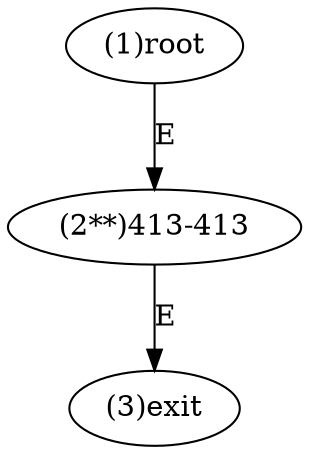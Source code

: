 digraph "" { 
1[ label="(1)root"];
2[ label="(2**)413-413"];
3[ label="(3)exit"];
1->2[ label="E"];
2->3[ label="E"];
}